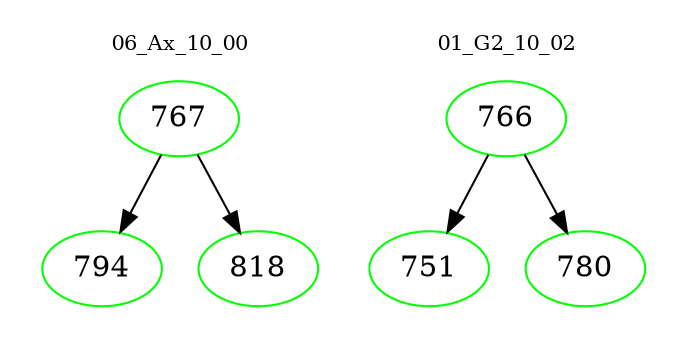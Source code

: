 digraph{
subgraph cluster_0 {
color = white
label = "06_Ax_10_00";
fontsize=10;
T0_767 [label="767", color="green"]
T0_767 -> T0_794 [color="black"]
T0_794 [label="794", color="green"]
T0_767 -> T0_818 [color="black"]
T0_818 [label="818", color="green"]
}
subgraph cluster_1 {
color = white
label = "01_G2_10_02";
fontsize=10;
T1_766 [label="766", color="green"]
T1_766 -> T1_751 [color="black"]
T1_751 [label="751", color="green"]
T1_766 -> T1_780 [color="black"]
T1_780 [label="780", color="green"]
}
}

